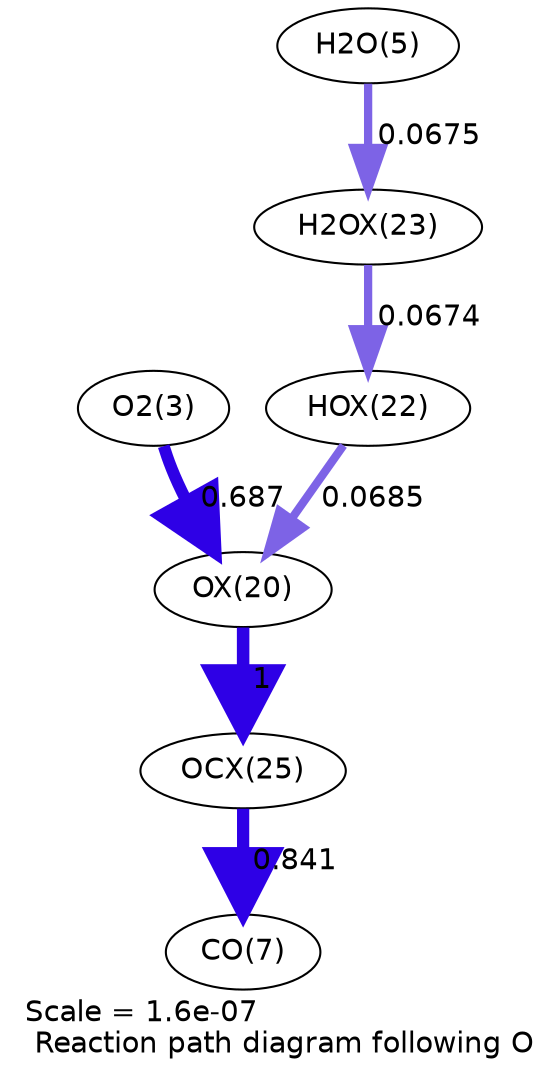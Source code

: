 digraph reaction_paths {
center=1;
s5 -> s24[fontname="Helvetica", penwidth=5.72, arrowsize=2.86, color="0.7, 1.19, 0.9"
, label=" 0.687"];
s26 -> s24[fontname="Helvetica", penwidth=3.98, arrowsize=1.99, color="0.7, 0.568, 0.9"
, label=" 0.0685"];
s24 -> s29[fontname="Helvetica", penwidth=6, arrowsize=3, color="0.7, 1.5, 0.9"
, label=" 1"];
s27 -> s26[fontname="Helvetica", penwidth=3.96, arrowsize=1.98, color="0.7, 0.567, 0.9"
, label=" 0.0674"];
s7 -> s27[fontname="Helvetica", penwidth=3.97, arrowsize=1.98, color="0.7, 0.568, 0.9"
, label=" 0.0675"];
s29 -> s9[fontname="Helvetica", penwidth=5.87, arrowsize=2.93, color="0.7, 1.34, 0.9"
, label=" 0.841"];
s5 [ fontname="Helvetica", label="O2(3)"];
s7 [ fontname="Helvetica", label="H2O(5)"];
s9 [ fontname="Helvetica", label="CO(7)"];
s24 [ fontname="Helvetica", label="OX(20)"];
s26 [ fontname="Helvetica", label="HOX(22)"];
s27 [ fontname="Helvetica", label="H2OX(23)"];
s29 [ fontname="Helvetica", label="OCX(25)"];
 label = "Scale = 1.6e-07\l Reaction path diagram following O";
 fontname = "Helvetica";
}
